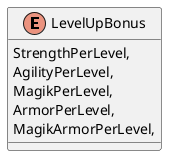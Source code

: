 @startuml
enum LevelUpBonus {
    StrengthPerLevel,
    AgilityPerLevel,
    MagikPerLevel,
    ArmorPerLevel,
    MagikArmorPerLevel,
}
@enduml
